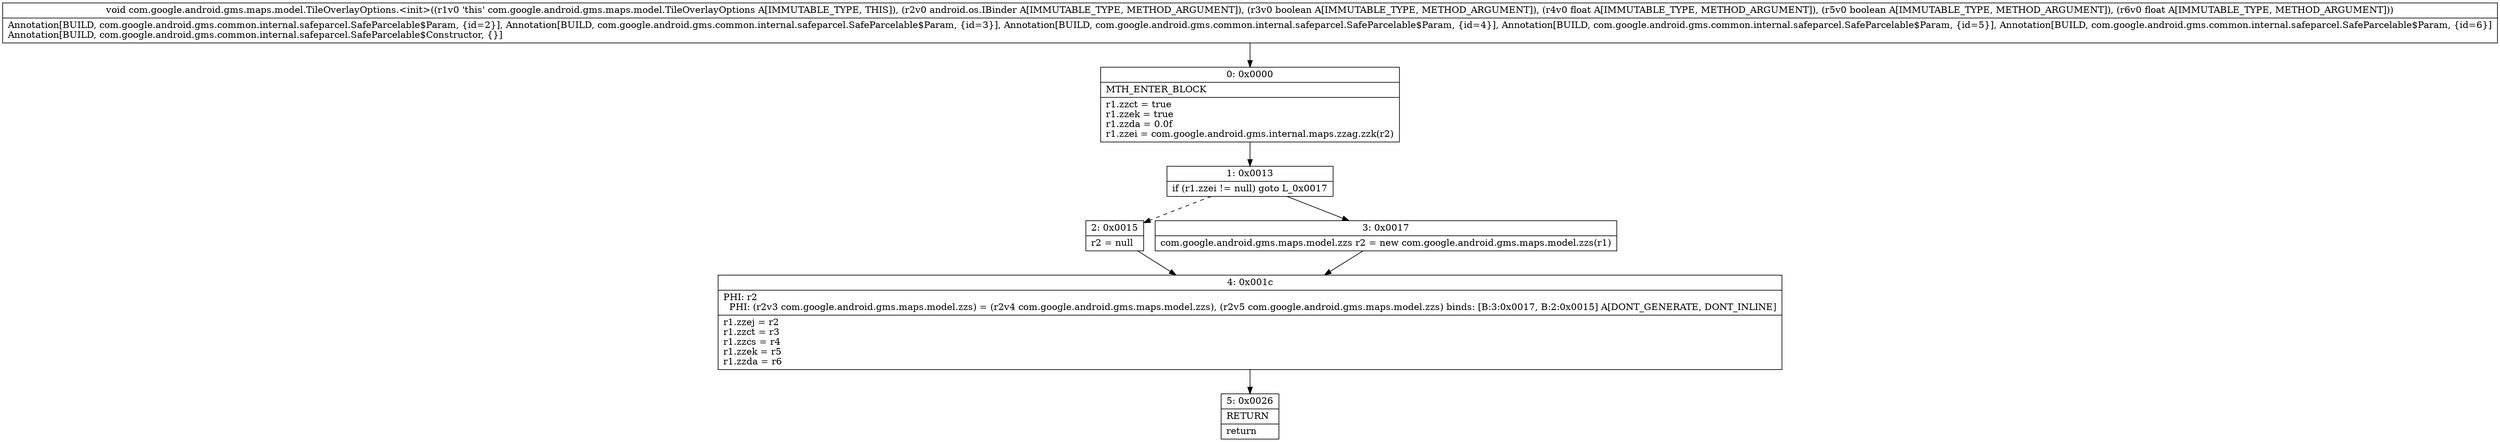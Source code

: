 digraph "CFG forcom.google.android.gms.maps.model.TileOverlayOptions.\<init\>(Landroid\/os\/IBinder;ZFZF)V" {
Node_0 [shape=record,label="{0\:\ 0x0000|MTH_ENTER_BLOCK\l|r1.zzct = true\lr1.zzek = true\lr1.zzda = 0.0f\lr1.zzei = com.google.android.gms.internal.maps.zzag.zzk(r2)\l}"];
Node_1 [shape=record,label="{1\:\ 0x0013|if (r1.zzei != null) goto L_0x0017\l}"];
Node_2 [shape=record,label="{2\:\ 0x0015|r2 = null\l}"];
Node_3 [shape=record,label="{3\:\ 0x0017|com.google.android.gms.maps.model.zzs r2 = new com.google.android.gms.maps.model.zzs(r1)\l}"];
Node_4 [shape=record,label="{4\:\ 0x001c|PHI: r2 \l  PHI: (r2v3 com.google.android.gms.maps.model.zzs) = (r2v4 com.google.android.gms.maps.model.zzs), (r2v5 com.google.android.gms.maps.model.zzs) binds: [B:3:0x0017, B:2:0x0015] A[DONT_GENERATE, DONT_INLINE]\l|r1.zzej = r2\lr1.zzct = r3\lr1.zzcs = r4\lr1.zzek = r5\lr1.zzda = r6\l}"];
Node_5 [shape=record,label="{5\:\ 0x0026|RETURN\l|return\l}"];
MethodNode[shape=record,label="{void com.google.android.gms.maps.model.TileOverlayOptions.\<init\>((r1v0 'this' com.google.android.gms.maps.model.TileOverlayOptions A[IMMUTABLE_TYPE, THIS]), (r2v0 android.os.IBinder A[IMMUTABLE_TYPE, METHOD_ARGUMENT]), (r3v0 boolean A[IMMUTABLE_TYPE, METHOD_ARGUMENT]), (r4v0 float A[IMMUTABLE_TYPE, METHOD_ARGUMENT]), (r5v0 boolean A[IMMUTABLE_TYPE, METHOD_ARGUMENT]), (r6v0 float A[IMMUTABLE_TYPE, METHOD_ARGUMENT]))  | Annotation[BUILD, com.google.android.gms.common.internal.safeparcel.SafeParcelable$Param, \{id=2\}], Annotation[BUILD, com.google.android.gms.common.internal.safeparcel.SafeParcelable$Param, \{id=3\}], Annotation[BUILD, com.google.android.gms.common.internal.safeparcel.SafeParcelable$Param, \{id=4\}], Annotation[BUILD, com.google.android.gms.common.internal.safeparcel.SafeParcelable$Param, \{id=5\}], Annotation[BUILD, com.google.android.gms.common.internal.safeparcel.SafeParcelable$Param, \{id=6\}]\lAnnotation[BUILD, com.google.android.gms.common.internal.safeparcel.SafeParcelable$Constructor, \{\}]\l}"];
MethodNode -> Node_0;
Node_0 -> Node_1;
Node_1 -> Node_2[style=dashed];
Node_1 -> Node_3;
Node_2 -> Node_4;
Node_3 -> Node_4;
Node_4 -> Node_5;
}

